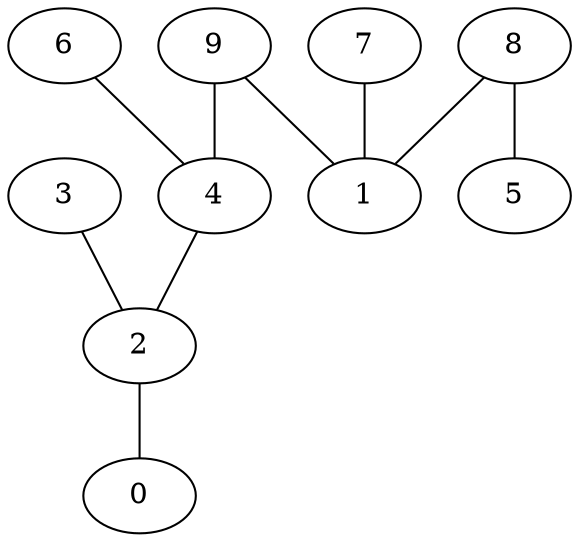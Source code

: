 graph G {
  0;
  1;
  2;
  3;
  4;
  5;
  6;
  7;
  8;
  9;
   7 -- 1;
   8 -- 5;
   8 -- 1;
   9 -- 4;
   9 -- 1;
   2 -- 0;
   3 -- 2;
   4 -- 2;
   6 -- 4;
}
